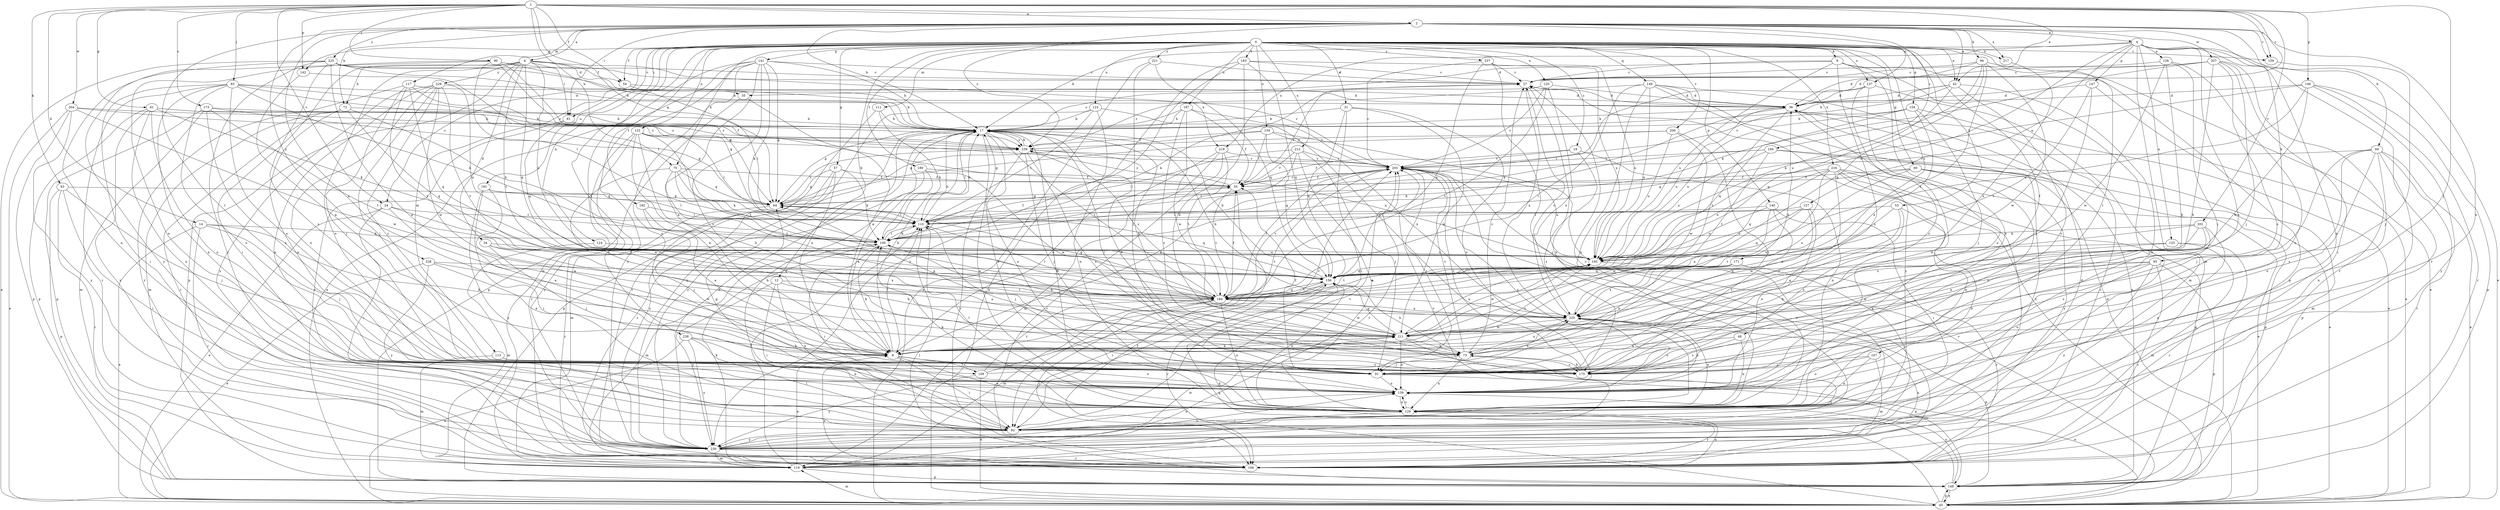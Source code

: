 strict digraph  {
0;
1;
2;
4;
6;
8;
9;
12;
14;
17;
19;
24;
27;
31;
34;
35;
36;
42;
45;
48;
53;
54;
55;
57;
60;
61;
64;
70;
72;
73;
81;
82;
83;
90;
91;
93;
94;
95;
96;
100;
107;
109;
110;
111;
113;
117;
119;
120;
122;
123;
124;
125;
126;
127;
129;
134;
137;
139;
140;
141;
142;
146;
147;
148;
149;
154;
156;
159;
160;
166;
171;
173;
175;
180;
182;
183;
184;
187;
191;
193;
200;
201;
203;
204;
207;
211;
212;
216;
217;
219;
220;
221;
225;
228;
229;
230;
237;
238;
239;
0 -> 9  [label=b];
0 -> 12  [label=b];
0 -> 19  [label=c];
0 -> 24  [label=c];
0 -> 31  [label=d];
0 -> 42  [label=e];
0 -> 48  [label=f];
0 -> 53  [label=f];
0 -> 54  [label=f];
0 -> 57  [label=g];
0 -> 60  [label=g];
0 -> 70  [label=h];
0 -> 81  [label=i];
0 -> 107  [label=l];
0 -> 111  [label=m];
0 -> 113  [label=m];
0 -> 120  [label=n];
0 -> 122  [label=n];
0 -> 123  [label=n];
0 -> 124  [label=n];
0 -> 134  [label=o];
0 -> 137  [label=o];
0 -> 140  [label=p];
0 -> 141  [label=p];
0 -> 142  [label=p];
0 -> 149  [label=q];
0 -> 154  [label=q];
0 -> 159  [label=r];
0 -> 171  [label=s];
0 -> 180  [label=t];
0 -> 182  [label=t];
0 -> 183  [label=t];
0 -> 187  [label=u];
0 -> 191  [label=u];
0 -> 200  [label=v];
0 -> 212  [label=x];
0 -> 216  [label=x];
0 -> 217  [label=x];
0 -> 221  [label=y];
0 -> 237  [label=z];
0 -> 238  [label=z];
1 -> 2  [label=a];
1 -> 14  [label=b];
1 -> 24  [label=c];
1 -> 27  [label=c];
1 -> 42  [label=e];
1 -> 54  [label=f];
1 -> 61  [label=g];
1 -> 64  [label=g];
1 -> 70  [label=h];
1 -> 83  [label=j];
1 -> 90  [label=j];
1 -> 91  [label=j];
1 -> 93  [label=k];
1 -> 142  [label=p];
1 -> 146  [label=p];
1 -> 159  [label=r];
1 -> 173  [label=s];
1 -> 201  [label=v];
1 -> 204  [label=w];
2 -> 4  [label=a];
2 -> 6  [label=a];
2 -> 8  [label=a];
2 -> 17  [label=b];
2 -> 42  [label=e];
2 -> 72  [label=h];
2 -> 81  [label=i];
2 -> 94  [label=k];
2 -> 95  [label=k];
2 -> 96  [label=k];
2 -> 109  [label=l];
2 -> 117  [label=m];
2 -> 137  [label=o];
2 -> 139  [label=o];
2 -> 159  [label=r];
2 -> 160  [label=r];
2 -> 207  [label=w];
2 -> 217  [label=x];
2 -> 225  [label=y];
2 -> 228  [label=y];
2 -> 239  [label=z];
4 -> 17  [label=b];
4 -> 45  [label=e];
4 -> 119  [label=m];
4 -> 125  [label=n];
4 -> 126  [label=n];
4 -> 127  [label=n];
4 -> 129  [label=n];
4 -> 147  [label=p];
4 -> 166  [label=r];
4 -> 175  [label=s];
4 -> 193  [label=u];
4 -> 219  [label=x];
6 -> 34  [label=d];
6 -> 35  [label=d];
6 -> 54  [label=f];
6 -> 72  [label=h];
6 -> 81  [label=i];
6 -> 82  [label=i];
6 -> 139  [label=o];
6 -> 148  [label=p];
6 -> 156  [label=q];
6 -> 184  [label=t];
6 -> 193  [label=u];
6 -> 219  [label=x];
6 -> 229  [label=y];
8 -> 17  [label=b];
8 -> 82  [label=i];
8 -> 100  [label=k];
8 -> 109  [label=l];
8 -> 110  [label=l];
8 -> 129  [label=n];
8 -> 139  [label=o];
8 -> 193  [label=u];
8 -> 203  [label=v];
9 -> 27  [label=c];
9 -> 35  [label=d];
9 -> 82  [label=i];
9 -> 139  [label=o];
9 -> 148  [label=p];
9 -> 175  [label=s];
9 -> 193  [label=u];
12 -> 82  [label=i];
12 -> 129  [label=n];
12 -> 184  [label=t];
12 -> 220  [label=x];
12 -> 230  [label=y];
14 -> 45  [label=e];
14 -> 73  [label=h];
14 -> 91  [label=j];
14 -> 100  [label=k];
14 -> 166  [label=r];
17 -> 27  [label=c];
17 -> 91  [label=j];
17 -> 110  [label=l];
17 -> 129  [label=n];
17 -> 139  [label=o];
17 -> 148  [label=p];
17 -> 184  [label=t];
17 -> 230  [label=y];
17 -> 239  [label=z];
19 -> 55  [label=f];
19 -> 129  [label=n];
19 -> 175  [label=s];
19 -> 203  [label=v];
24 -> 8  [label=a];
24 -> 45  [label=e];
24 -> 82  [label=i];
24 -> 110  [label=l];
24 -> 184  [label=t];
27 -> 36  [label=d];
27 -> 55  [label=f];
27 -> 129  [label=n];
27 -> 220  [label=x];
31 -> 17  [label=b];
31 -> 82  [label=i];
31 -> 139  [label=o];
31 -> 156  [label=q];
31 -> 211  [label=w];
34 -> 73  [label=h];
34 -> 91  [label=j];
34 -> 193  [label=u];
34 -> 220  [label=x];
35 -> 8  [label=a];
35 -> 148  [label=p];
36 -> 17  [label=b];
36 -> 82  [label=i];
36 -> 100  [label=k];
36 -> 166  [label=r];
36 -> 184  [label=t];
36 -> 193  [label=u];
42 -> 17  [label=b];
42 -> 36  [label=d];
42 -> 129  [label=n];
42 -> 156  [label=q];
42 -> 175  [label=s];
42 -> 203  [label=v];
45 -> 27  [label=c];
45 -> 55  [label=f];
45 -> 119  [label=m];
45 -> 148  [label=p];
45 -> 156  [label=q];
45 -> 203  [label=v];
48 -> 8  [label=a];
48 -> 129  [label=n];
48 -> 175  [label=s];
53 -> 8  [label=a];
53 -> 110  [label=l];
53 -> 129  [label=n];
53 -> 175  [label=s];
53 -> 220  [label=x];
54 -> 17  [label=b];
54 -> 110  [label=l];
55 -> 64  [label=g];
55 -> 184  [label=t];
55 -> 203  [label=v];
55 -> 239  [label=z];
57 -> 55  [label=f];
57 -> 64  [label=g];
57 -> 91  [label=j];
57 -> 100  [label=k];
57 -> 119  [label=m];
57 -> 230  [label=y];
60 -> 55  [label=f];
60 -> 64  [label=g];
60 -> 139  [label=o];
60 -> 148  [label=p];
60 -> 220  [label=x];
60 -> 230  [label=y];
61 -> 17  [label=b];
61 -> 100  [label=k];
61 -> 129  [label=n];
61 -> 139  [label=o];
61 -> 148  [label=p];
61 -> 230  [label=y];
61 -> 239  [label=z];
64 -> 110  [label=l];
64 -> 156  [label=q];
64 -> 166  [label=r];
64 -> 239  [label=z];
70 -> 55  [label=f];
70 -> 64  [label=g];
70 -> 100  [label=k];
70 -> 184  [label=t];
70 -> 211  [label=w];
70 -> 220  [label=x];
72 -> 17  [label=b];
72 -> 100  [label=k];
72 -> 119  [label=m];
72 -> 139  [label=o];
72 -> 156  [label=q];
72 -> 166  [label=r];
73 -> 27  [label=c];
73 -> 91  [label=j];
73 -> 129  [label=n];
73 -> 175  [label=s];
73 -> 203  [label=v];
73 -> 220  [label=x];
73 -> 230  [label=y];
81 -> 156  [label=q];
81 -> 166  [label=r];
81 -> 239  [label=z];
82 -> 17  [label=b];
82 -> 27  [label=c];
82 -> 139  [label=o];
82 -> 203  [label=v];
82 -> 230  [label=y];
83 -> 36  [label=d];
83 -> 82  [label=i];
83 -> 100  [label=k];
83 -> 129  [label=n];
83 -> 139  [label=o];
83 -> 166  [label=r];
83 -> 175  [label=s];
83 -> 203  [label=v];
83 -> 239  [label=z];
90 -> 17  [label=b];
90 -> 27  [label=c];
90 -> 55  [label=f];
90 -> 64  [label=g];
90 -> 110  [label=l];
90 -> 129  [label=n];
90 -> 139  [label=o];
91 -> 45  [label=e];
91 -> 55  [label=f];
91 -> 139  [label=o];
93 -> 64  [label=g];
93 -> 82  [label=i];
93 -> 91  [label=j];
93 -> 148  [label=p];
93 -> 166  [label=r];
94 -> 45  [label=e];
94 -> 91  [label=j];
94 -> 119  [label=m];
94 -> 129  [label=n];
94 -> 139  [label=o];
94 -> 166  [label=r];
94 -> 175  [label=s];
94 -> 203  [label=v];
95 -> 8  [label=a];
95 -> 139  [label=o];
95 -> 148  [label=p];
95 -> 156  [label=q];
95 -> 166  [label=r];
95 -> 211  [label=w];
95 -> 230  [label=y];
96 -> 27  [label=c];
96 -> 36  [label=d];
96 -> 45  [label=e];
96 -> 156  [label=q];
96 -> 184  [label=t];
96 -> 193  [label=u];
96 -> 211  [label=w];
100 -> 17  [label=b];
100 -> 82  [label=i];
100 -> 110  [label=l];
100 -> 119  [label=m];
100 -> 193  [label=u];
107 -> 91  [label=j];
107 -> 119  [label=m];
107 -> 129  [label=n];
107 -> 139  [label=o];
109 -> 45  [label=e];
109 -> 184  [label=t];
109 -> 203  [label=v];
109 -> 220  [label=x];
109 -> 230  [label=y];
110 -> 17  [label=b];
110 -> 55  [label=f];
110 -> 91  [label=j];
110 -> 100  [label=k];
111 -> 17  [label=b];
111 -> 100  [label=k];
111 -> 166  [label=r];
113 -> 119  [label=m];
113 -> 175  [label=s];
117 -> 36  [label=d];
117 -> 64  [label=g];
117 -> 91  [label=j];
117 -> 156  [label=q];
117 -> 166  [label=r];
117 -> 184  [label=t];
119 -> 8  [label=a];
119 -> 100  [label=k];
119 -> 110  [label=l];
119 -> 148  [label=p];
119 -> 203  [label=v];
120 -> 36  [label=d];
120 -> 100  [label=k];
120 -> 184  [label=t];
120 -> 203  [label=v];
120 -> 220  [label=x];
122 -> 8  [label=a];
122 -> 73  [label=h];
122 -> 110  [label=l];
122 -> 166  [label=r];
122 -> 184  [label=t];
122 -> 230  [label=y];
122 -> 239  [label=z];
123 -> 17  [label=b];
123 -> 110  [label=l];
123 -> 129  [label=n];
123 -> 220  [label=x];
123 -> 230  [label=y];
124 -> 119  [label=m];
124 -> 193  [label=u];
125 -> 73  [label=h];
125 -> 119  [label=m];
125 -> 166  [label=r];
125 -> 193  [label=u];
126 -> 27  [label=c];
126 -> 73  [label=h];
126 -> 91  [label=j];
126 -> 129  [label=n];
126 -> 211  [label=w];
127 -> 110  [label=l];
127 -> 139  [label=o];
127 -> 156  [label=q];
127 -> 193  [label=u];
127 -> 211  [label=w];
129 -> 17  [label=b];
129 -> 82  [label=i];
129 -> 100  [label=k];
129 -> 110  [label=l];
129 -> 139  [label=o];
129 -> 166  [label=r];
129 -> 203  [label=v];
134 -> 55  [label=f];
134 -> 64  [label=g];
134 -> 156  [label=q];
134 -> 193  [label=u];
134 -> 220  [label=x];
134 -> 239  [label=z];
137 -> 36  [label=d];
137 -> 110  [label=l];
137 -> 119  [label=m];
137 -> 139  [label=o];
137 -> 175  [label=s];
139 -> 17  [label=b];
139 -> 36  [label=d];
139 -> 64  [label=g];
139 -> 129  [label=n];
139 -> 220  [label=x];
140 -> 82  [label=i];
140 -> 110  [label=l];
140 -> 175  [label=s];
140 -> 193  [label=u];
140 -> 211  [label=w];
141 -> 8  [label=a];
141 -> 17  [label=b];
141 -> 27  [label=c];
141 -> 45  [label=e];
141 -> 64  [label=g];
141 -> 100  [label=k];
141 -> 119  [label=m];
141 -> 139  [label=o];
141 -> 175  [label=s];
141 -> 230  [label=y];
142 -> 8  [label=a];
142 -> 110  [label=l];
146 -> 36  [label=d];
146 -> 100  [label=k];
146 -> 148  [label=p];
146 -> 166  [label=r];
146 -> 193  [label=u];
146 -> 211  [label=w];
146 -> 230  [label=y];
147 -> 36  [label=d];
147 -> 45  [label=e];
147 -> 91  [label=j];
147 -> 184  [label=t];
148 -> 8  [label=a];
148 -> 45  [label=e];
148 -> 110  [label=l];
148 -> 139  [label=o];
148 -> 156  [label=q];
149 -> 36  [label=d];
149 -> 45  [label=e];
149 -> 129  [label=n];
149 -> 148  [label=p];
149 -> 184  [label=t];
149 -> 193  [label=u];
149 -> 230  [label=y];
149 -> 239  [label=z];
154 -> 17  [label=b];
154 -> 45  [label=e];
154 -> 91  [label=j];
154 -> 156  [label=q];
154 -> 193  [label=u];
154 -> 220  [label=x];
156 -> 17  [label=b];
156 -> 73  [label=h];
156 -> 82  [label=i];
156 -> 129  [label=n];
156 -> 166  [label=r];
156 -> 184  [label=t];
159 -> 91  [label=j];
160 -> 45  [label=e];
160 -> 100  [label=k];
160 -> 148  [label=p];
160 -> 184  [label=t];
160 -> 193  [label=u];
160 -> 203  [label=v];
166 -> 129  [label=n];
166 -> 203  [label=v];
166 -> 220  [label=x];
171 -> 73  [label=h];
171 -> 82  [label=i];
171 -> 156  [label=q];
171 -> 220  [label=x];
173 -> 17  [label=b];
173 -> 64  [label=g];
173 -> 119  [label=m];
173 -> 148  [label=p];
173 -> 175  [label=s];
173 -> 184  [label=t];
175 -> 17  [label=b];
175 -> 73  [label=h];
175 -> 203  [label=v];
180 -> 8  [label=a];
180 -> 55  [label=f];
180 -> 166  [label=r];
180 -> 211  [label=w];
182 -> 8  [label=a];
182 -> 91  [label=j];
182 -> 110  [label=l];
183 -> 27  [label=c];
183 -> 45  [label=e];
183 -> 73  [label=h];
183 -> 156  [label=q];
183 -> 193  [label=u];
183 -> 230  [label=y];
184 -> 55  [label=f];
184 -> 64  [label=g];
184 -> 82  [label=i];
184 -> 110  [label=l];
184 -> 119  [label=m];
184 -> 129  [label=n];
184 -> 156  [label=q];
184 -> 166  [label=r];
184 -> 193  [label=u];
184 -> 203  [label=v];
184 -> 211  [label=w];
184 -> 220  [label=x];
184 -> 239  [label=z];
187 -> 17  [label=b];
187 -> 55  [label=f];
187 -> 64  [label=g];
187 -> 175  [label=s];
187 -> 203  [label=v];
187 -> 211  [label=w];
191 -> 8  [label=a];
191 -> 64  [label=g];
191 -> 82  [label=i];
191 -> 110  [label=l];
191 -> 230  [label=y];
193 -> 156  [label=q];
193 -> 166  [label=r];
193 -> 184  [label=t];
193 -> 211  [label=w];
200 -> 64  [label=g];
200 -> 91  [label=j];
200 -> 193  [label=u];
200 -> 211  [label=w];
200 -> 239  [label=z];
201 -> 8  [label=a];
201 -> 100  [label=k];
201 -> 129  [label=n];
201 -> 175  [label=s];
201 -> 184  [label=t];
201 -> 220  [label=x];
203 -> 55  [label=f];
203 -> 91  [label=j];
203 -> 110  [label=l];
203 -> 184  [label=t];
203 -> 193  [label=u];
204 -> 17  [label=b];
204 -> 45  [label=e];
204 -> 148  [label=p];
204 -> 211  [label=w];
204 -> 230  [label=y];
204 -> 239  [label=z];
207 -> 27  [label=c];
207 -> 36  [label=d];
207 -> 73  [label=h];
207 -> 82  [label=i];
207 -> 91  [label=j];
207 -> 100  [label=k];
207 -> 166  [label=r];
207 -> 175  [label=s];
211 -> 8  [label=a];
211 -> 17  [label=b];
211 -> 64  [label=g];
211 -> 73  [label=h];
211 -> 100  [label=k];
211 -> 139  [label=o];
211 -> 148  [label=p];
211 -> 156  [label=q];
211 -> 193  [label=u];
212 -> 8  [label=a];
212 -> 55  [label=f];
212 -> 91  [label=j];
212 -> 110  [label=l];
212 -> 129  [label=n];
212 -> 203  [label=v];
216 -> 8  [label=a];
216 -> 45  [label=e];
216 -> 55  [label=f];
216 -> 91  [label=j];
216 -> 129  [label=n];
216 -> 148  [label=p];
216 -> 156  [label=q];
216 -> 193  [label=u];
216 -> 230  [label=y];
217 -> 220  [label=x];
219 -> 8  [label=a];
219 -> 119  [label=m];
219 -> 166  [label=r];
219 -> 184  [label=t];
219 -> 203  [label=v];
220 -> 17  [label=b];
220 -> 27  [label=c];
220 -> 36  [label=d];
220 -> 129  [label=n];
220 -> 139  [label=o];
220 -> 148  [label=p];
220 -> 211  [label=w];
221 -> 27  [label=c];
221 -> 45  [label=e];
221 -> 91  [label=j];
221 -> 156  [label=q];
225 -> 8  [label=a];
225 -> 17  [label=b];
225 -> 27  [label=c];
225 -> 45  [label=e];
225 -> 82  [label=i];
225 -> 175  [label=s];
225 -> 203  [label=v];
225 -> 230  [label=y];
228 -> 8  [label=a];
228 -> 45  [label=e];
228 -> 156  [label=q];
228 -> 211  [label=w];
228 -> 230  [label=y];
229 -> 36  [label=d];
229 -> 91  [label=j];
229 -> 129  [label=n];
229 -> 139  [label=o];
229 -> 175  [label=s];
229 -> 184  [label=t];
229 -> 193  [label=u];
229 -> 211  [label=w];
229 -> 230  [label=y];
230 -> 17  [label=b];
230 -> 36  [label=d];
230 -> 119  [label=m];
230 -> 139  [label=o];
230 -> 166  [label=r];
230 -> 203  [label=v];
230 -> 211  [label=w];
237 -> 27  [label=c];
237 -> 82  [label=i];
237 -> 156  [label=q];
237 -> 193  [label=u];
237 -> 203  [label=v];
238 -> 45  [label=e];
238 -> 73  [label=h];
238 -> 82  [label=i];
238 -> 129  [label=n];
238 -> 230  [label=y];
239 -> 17  [label=b];
239 -> 91  [label=j];
239 -> 166  [label=r];
239 -> 175  [label=s];
239 -> 193  [label=u];
239 -> 203  [label=v];
}
